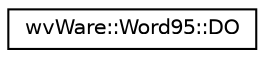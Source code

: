 digraph "类继承关系图"
{
  edge [fontname="Helvetica",fontsize="10",labelfontname="Helvetica",labelfontsize="10"];
  node [fontname="Helvetica",fontsize="10",shape=record];
  rankdir="LR";
  Node0 [label="wvWare::Word95::DO",height=0.2,width=0.4,color="black", fillcolor="white", style="filled",URL="$structwv_ware_1_1_word95_1_1_d_o.html"];
}
